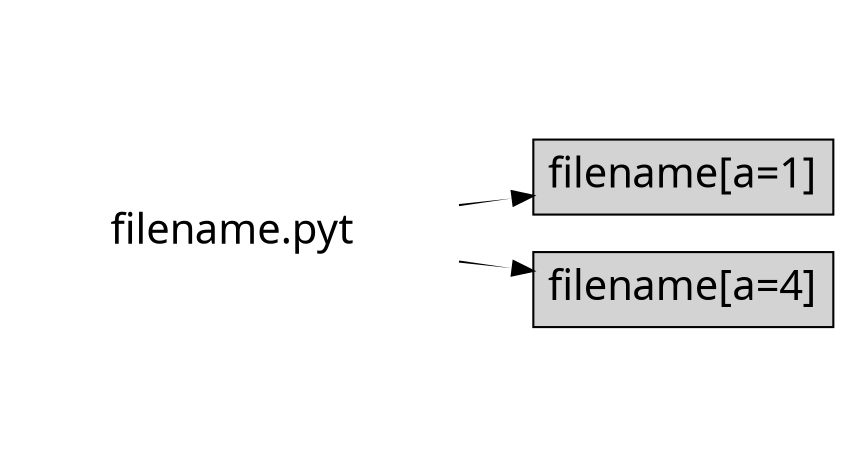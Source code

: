 digraph G {

bgcolor=transparent;
overlap=compress;
rankdir=LR;

node[
  fontname=Monaco,
  penwidth=1,
  fontsize=20,
  margin=.1,
  shape=box,
  style="filled"
]

root [
  label="filename.pyt",
  imagescale=both,
  fixedsize=true,
  width=3,
  height=3,
  fillcolor="transparent",
  image="FileIcon.png",
  style="",
  pad=0,
  penwidth=0
]
param1 [label="filename[a=1]"]
param4 [label="filename[a=4]"]

root -> param1 [style=tapered, shape=rectangle]
root -> param4 [style=tapered, shape=rectangle]
}
